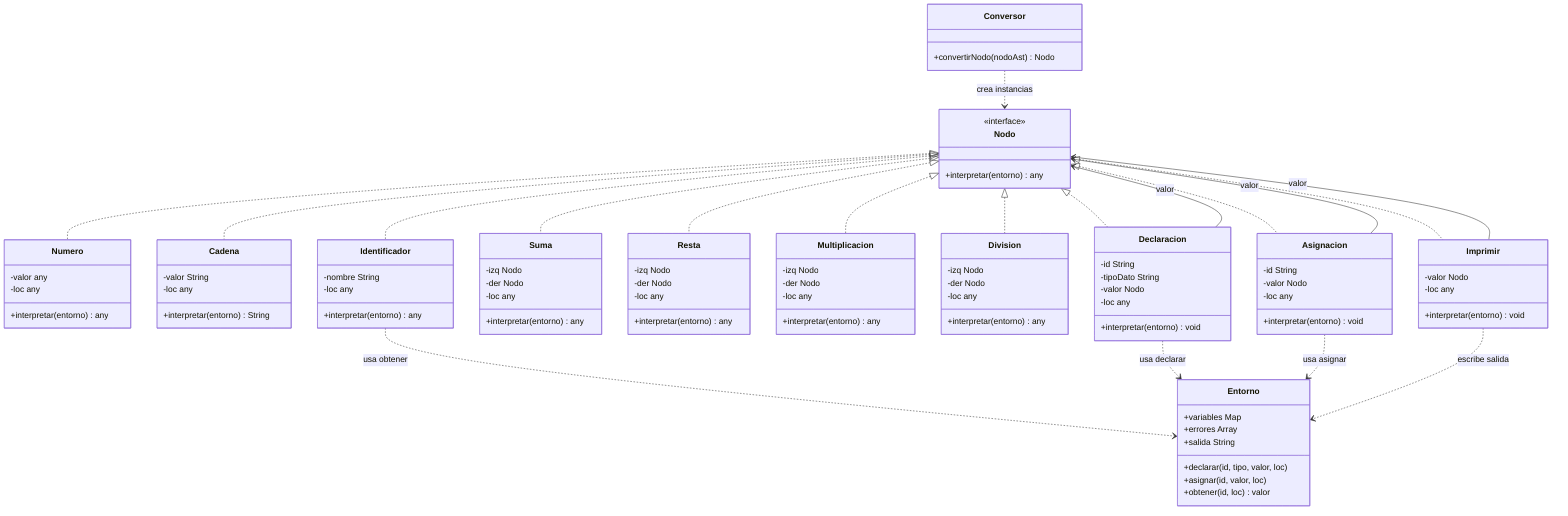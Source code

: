 classDiagram
  class Entorno {
    +variables Map
    +errores Array
    +salida String
    +declarar(id, tipo, valor, loc)
    +asignar(id, valor, loc)
    +obtener(id, loc) valor
  }

  class Nodo {
    <<interface>>
    +interpretar(entorno) any
  }

  class Numero {
    -valor any
    -loc any
    +interpretar(entorno) any
  }

  class Cadena {
    -valor String
    -loc any
    +interpretar(entorno) String
  }

  class Identificador {
    -nombre String
    -loc any
    +interpretar(entorno) any
  }

  class Suma {
    -izq Nodo
    -der Nodo
    -loc any
    +interpretar(entorno) any
  }

  class Resta {
    -izq Nodo
    -der Nodo
    -loc any
    +interpretar(entorno) any
  }

  class Multiplicacion {
    -izq Nodo
    -der Nodo
    -loc any
    +interpretar(entorno) any
  }

  class Division {
    -izq Nodo
    -der Nodo
    -loc any
    +interpretar(entorno) any
  }

  class Declaracion {
    -id String
    -tipoDato String
    -valor Nodo
    -loc any
    +interpretar(entorno) void
  }

  class Asignacion {
    -id String
    -valor Nodo
    -loc any
    +interpretar(entorno) void
  }

  class Imprimir {
    -valor Nodo
    -loc any
    +interpretar(entorno) void
  }

  class Conversor {
    +convertirNodo(nodoAst) Nodo
  }

  Nodo <|.. Numero
  Nodo <|.. Cadena
  Nodo <|.. Identificador
  Nodo <|.. Suma
  Nodo <|.. Resta
  Nodo <|.. Multiplicacion
  Nodo <|.. Division
  Nodo <|.. Declaracion
  Nodo <|.. Asignacion
  Nodo <|.. Imprimir

  Declaracion --> Nodo : valor
  Asignacion --> Nodo : valor
  Imprimir --> Nodo : valor

  Conversor ..> Nodo : crea instancias
  Identificador ..> Entorno : usa obtener
  Declaracion ..> Entorno : usa declarar
  Asignacion ..> Entorno : usa asignar
  Imprimir ..> Entorno : escribe salida